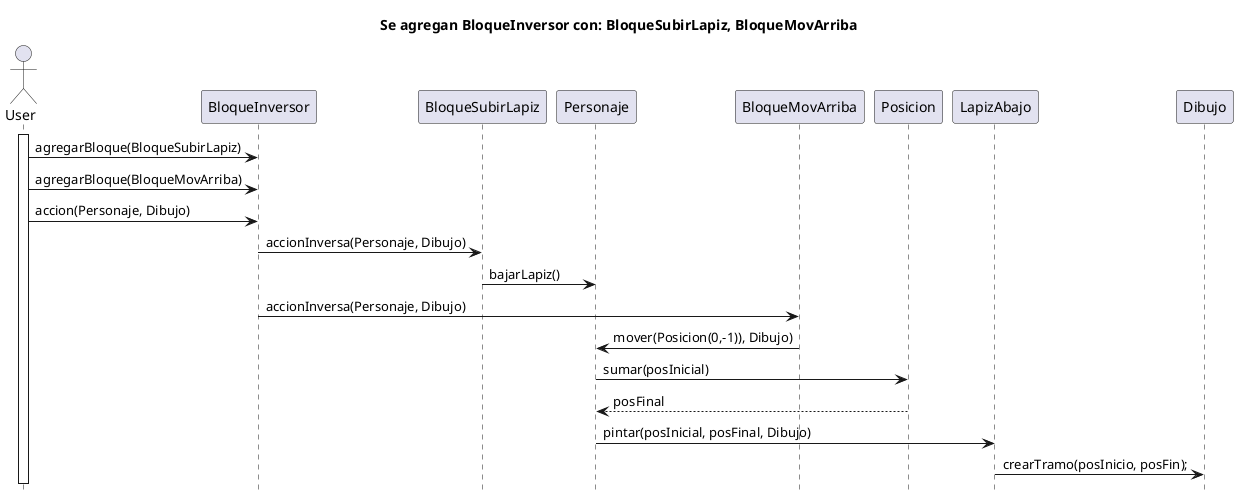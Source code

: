 @startuml
title Se agregan BloqueInversor con: BloqueSubirLapiz, BloqueMovArriba

actor User
activate User
User -> BloqueInversor: agregarBloque(BloqueSubirLapiz)
User -> BloqueInversor: agregarBloque(BloqueMovArriba)

User -> BloqueInversor: accion(Personaje, Dibujo)

BloqueInversor-> BloqueSubirLapiz: accionInversa(Personaje, Dibujo)
BloqueSubirLapiz-> Personaje : bajarLapiz()

BloqueInversor-> BloqueMovArriba:accionInversa(Personaje, Dibujo)
BloqueMovArriba -> Personaje : mover(Posicion(0,-1)), Dibujo)

Personaje -> Posicion : sumar(posInicial)
Personaje<-- Posicion : posFinal
Personaje -> LapizAbajo : pintar(posInicial, posFinal, Dibujo)
LapizAbajo -> Dibujo : crearTramo(posInicio, posFin);

hide footbox
@enduml